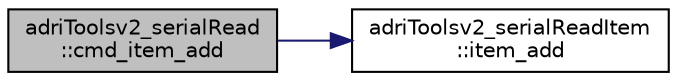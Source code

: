digraph "adriToolsv2_serialRead::cmd_item_add"
{
 // LATEX_PDF_SIZE
  edge [fontname="Helvetica",fontsize="10",labelfontname="Helvetica",labelfontsize="10"];
  node [fontname="Helvetica",fontsize="10",shape=record];
  rankdir="LR";
  Node1 [label="adriToolsv2_serialRead\l::cmd_item_add",height=0.2,width=0.4,color="black", fillcolor="grey75", style="filled", fontcolor="black",tooltip=" "];
  Node1 -> Node2 [color="midnightblue",fontsize="10",style="solid",fontname="Helvetica"];
  Node2 [label="adriToolsv2_serialReadItem\l::item_add",height=0.2,width=0.4,color="black", fillcolor="white", style="filled",URL="$classadri_toolsv2__serial_read_item.html#a474a7d6ba4c8f010f7a2255defca8aec",tooltip=" "];
}
